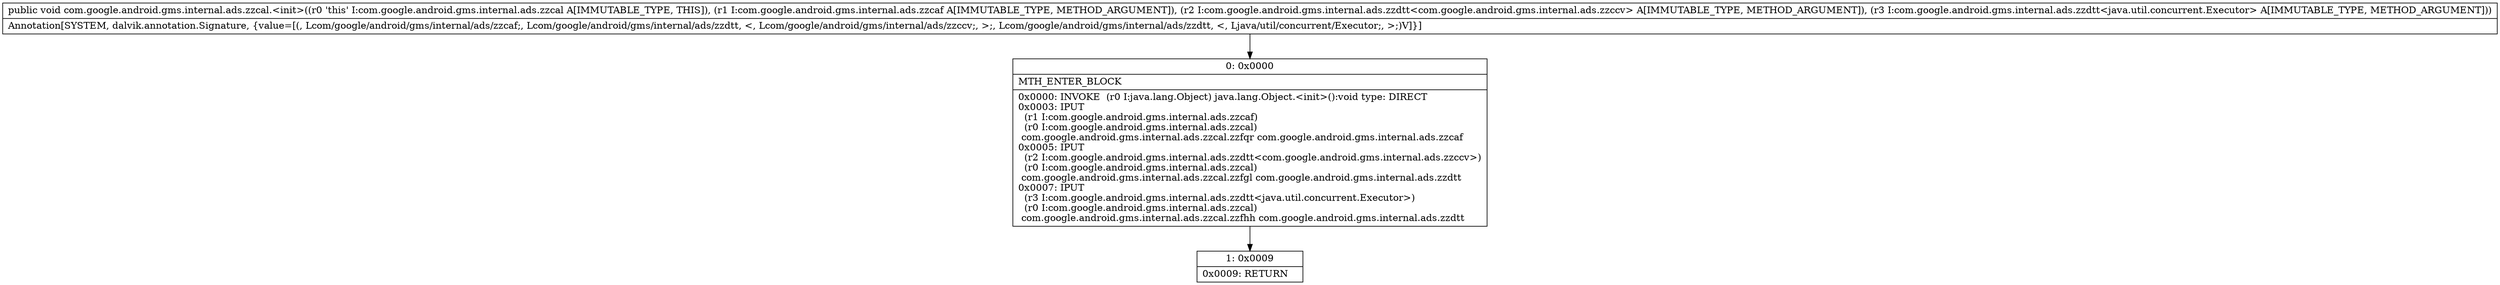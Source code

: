 digraph "CFG forcom.google.android.gms.internal.ads.zzcal.\<init\>(Lcom\/google\/android\/gms\/internal\/ads\/zzcaf;Lcom\/google\/android\/gms\/internal\/ads\/zzdtt;Lcom\/google\/android\/gms\/internal\/ads\/zzdtt;)V" {
Node_0 [shape=record,label="{0\:\ 0x0000|MTH_ENTER_BLOCK\l|0x0000: INVOKE  (r0 I:java.lang.Object) java.lang.Object.\<init\>():void type: DIRECT \l0x0003: IPUT  \l  (r1 I:com.google.android.gms.internal.ads.zzcaf)\l  (r0 I:com.google.android.gms.internal.ads.zzcal)\l com.google.android.gms.internal.ads.zzcal.zzfqr com.google.android.gms.internal.ads.zzcaf \l0x0005: IPUT  \l  (r2 I:com.google.android.gms.internal.ads.zzdtt\<com.google.android.gms.internal.ads.zzccv\>)\l  (r0 I:com.google.android.gms.internal.ads.zzcal)\l com.google.android.gms.internal.ads.zzcal.zzfgl com.google.android.gms.internal.ads.zzdtt \l0x0007: IPUT  \l  (r3 I:com.google.android.gms.internal.ads.zzdtt\<java.util.concurrent.Executor\>)\l  (r0 I:com.google.android.gms.internal.ads.zzcal)\l com.google.android.gms.internal.ads.zzcal.zzfhh com.google.android.gms.internal.ads.zzdtt \l}"];
Node_1 [shape=record,label="{1\:\ 0x0009|0x0009: RETURN   \l}"];
MethodNode[shape=record,label="{public void com.google.android.gms.internal.ads.zzcal.\<init\>((r0 'this' I:com.google.android.gms.internal.ads.zzcal A[IMMUTABLE_TYPE, THIS]), (r1 I:com.google.android.gms.internal.ads.zzcaf A[IMMUTABLE_TYPE, METHOD_ARGUMENT]), (r2 I:com.google.android.gms.internal.ads.zzdtt\<com.google.android.gms.internal.ads.zzccv\> A[IMMUTABLE_TYPE, METHOD_ARGUMENT]), (r3 I:com.google.android.gms.internal.ads.zzdtt\<java.util.concurrent.Executor\> A[IMMUTABLE_TYPE, METHOD_ARGUMENT]))  | Annotation[SYSTEM, dalvik.annotation.Signature, \{value=[(, Lcom\/google\/android\/gms\/internal\/ads\/zzcaf;, Lcom\/google\/android\/gms\/internal\/ads\/zzdtt, \<, Lcom\/google\/android\/gms\/internal\/ads\/zzccv;, \>;, Lcom\/google\/android\/gms\/internal\/ads\/zzdtt, \<, Ljava\/util\/concurrent\/Executor;, \>;)V]\}]\l}"];
MethodNode -> Node_0;
Node_0 -> Node_1;
}

